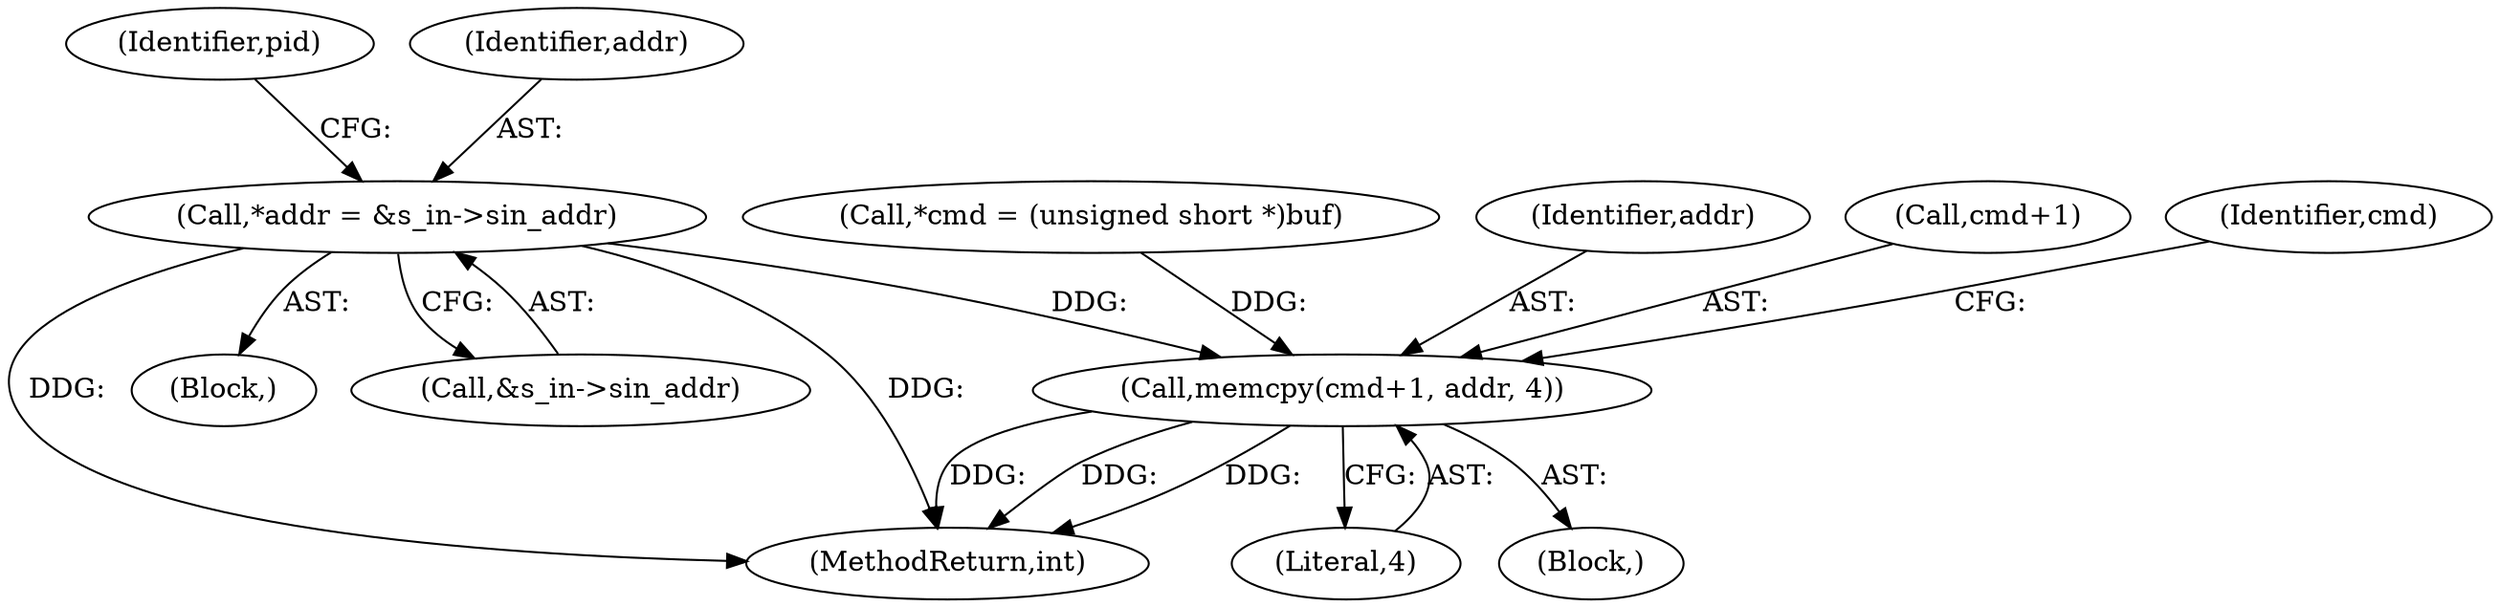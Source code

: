 digraph "0_aircrack-ng_da087238963c1239fdabd47dc1b65279605aca70@pointer" {
"1000116" [label="(Call,*addr = &s_in->sin_addr)"];
"1000161" [label="(Call,memcpy(cmd+1, addr, 4))"];
"1000118" [label="(Call,&s_in->sin_addr)"];
"1000109" [label="(Call,*cmd = (unsigned short *)buf)"];
"1000166" [label="(Literal,4)"];
"1000297" [label="(MethodReturn,int)"];
"1000106" [label="(Block,)"];
"1000165" [label="(Identifier,addr)"];
"1000162" [label="(Call,cmd+1)"];
"1000124" [label="(Identifier,pid)"];
"1000169" [label="(Identifier,cmd)"];
"1000116" [label="(Call,*addr = &s_in->sin_addr)"];
"1000139" [label="(Block,)"];
"1000117" [label="(Identifier,addr)"];
"1000161" [label="(Call,memcpy(cmd+1, addr, 4))"];
"1000116" -> "1000106"  [label="AST: "];
"1000116" -> "1000118"  [label="CFG: "];
"1000117" -> "1000116"  [label="AST: "];
"1000118" -> "1000116"  [label="AST: "];
"1000124" -> "1000116"  [label="CFG: "];
"1000116" -> "1000297"  [label="DDG: "];
"1000116" -> "1000297"  [label="DDG: "];
"1000116" -> "1000161"  [label="DDG: "];
"1000161" -> "1000139"  [label="AST: "];
"1000161" -> "1000166"  [label="CFG: "];
"1000162" -> "1000161"  [label="AST: "];
"1000165" -> "1000161"  [label="AST: "];
"1000166" -> "1000161"  [label="AST: "];
"1000169" -> "1000161"  [label="CFG: "];
"1000161" -> "1000297"  [label="DDG: "];
"1000161" -> "1000297"  [label="DDG: "];
"1000161" -> "1000297"  [label="DDG: "];
"1000109" -> "1000161"  [label="DDG: "];
}
